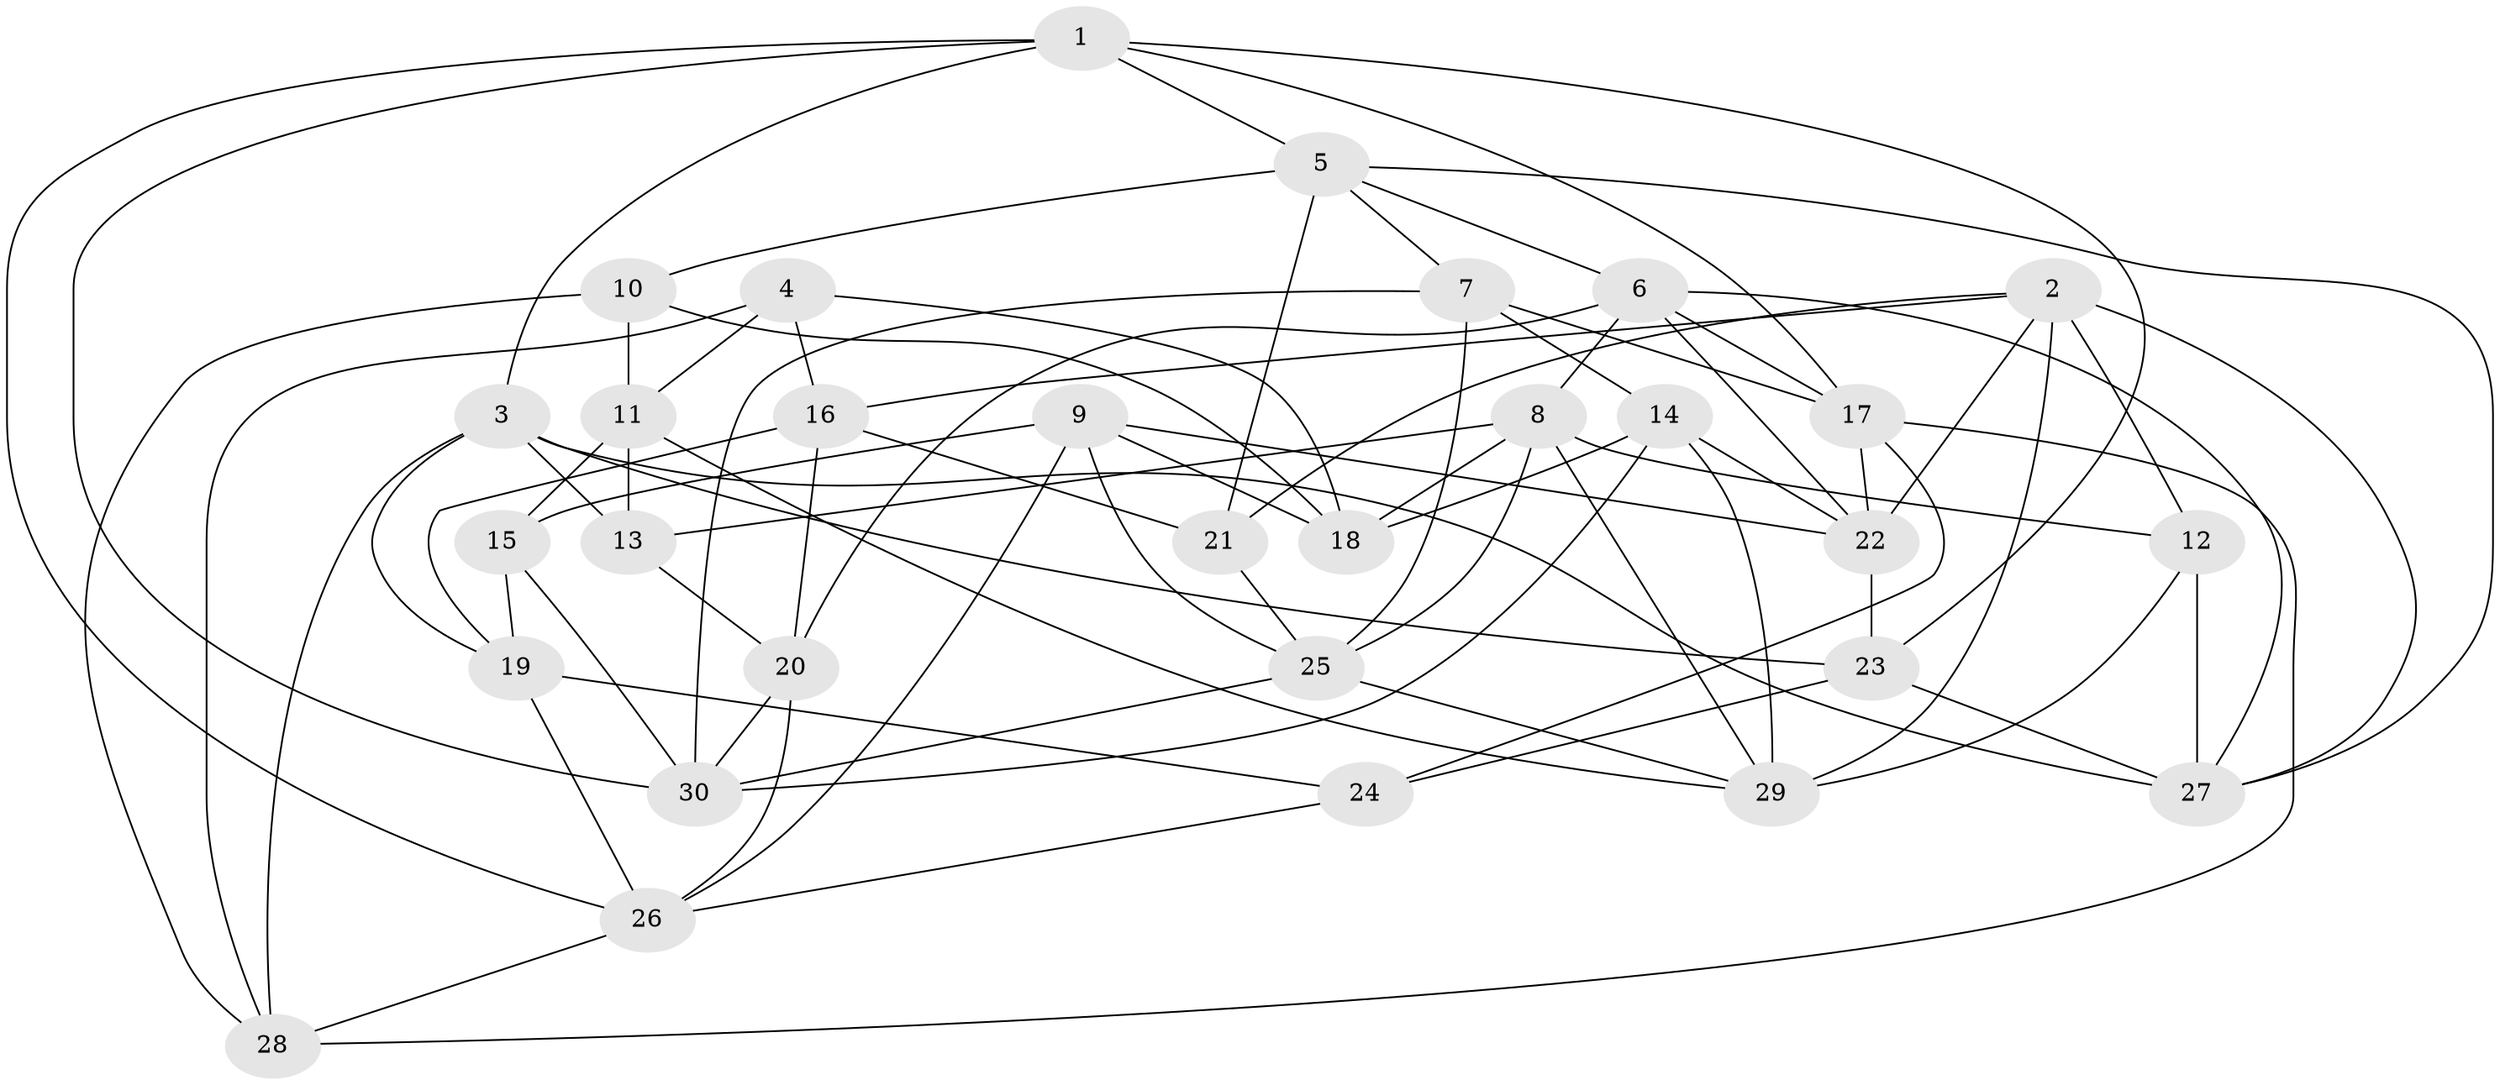 // original degree distribution, {4: 1.0}
// Generated by graph-tools (version 1.1) at 2025/50/03/09/25 03:50:52]
// undirected, 30 vertices, 78 edges
graph export_dot {
graph [start="1"]
  node [color=gray90,style=filled];
  1;
  2;
  3;
  4;
  5;
  6;
  7;
  8;
  9;
  10;
  11;
  12;
  13;
  14;
  15;
  16;
  17;
  18;
  19;
  20;
  21;
  22;
  23;
  24;
  25;
  26;
  27;
  28;
  29;
  30;
  1 -- 3 [weight=1.0];
  1 -- 5 [weight=1.0];
  1 -- 17 [weight=1.0];
  1 -- 23 [weight=1.0];
  1 -- 26 [weight=1.0];
  1 -- 30 [weight=1.0];
  2 -- 12 [weight=1.0];
  2 -- 16 [weight=1.0];
  2 -- 21 [weight=1.0];
  2 -- 22 [weight=1.0];
  2 -- 27 [weight=1.0];
  2 -- 29 [weight=1.0];
  3 -- 13 [weight=1.0];
  3 -- 19 [weight=1.0];
  3 -- 23 [weight=1.0];
  3 -- 27 [weight=1.0];
  3 -- 28 [weight=1.0];
  4 -- 11 [weight=1.0];
  4 -- 16 [weight=1.0];
  4 -- 18 [weight=1.0];
  4 -- 28 [weight=1.0];
  5 -- 6 [weight=1.0];
  5 -- 7 [weight=1.0];
  5 -- 10 [weight=1.0];
  5 -- 21 [weight=1.0];
  5 -- 27 [weight=1.0];
  6 -- 8 [weight=1.0];
  6 -- 17 [weight=1.0];
  6 -- 20 [weight=1.0];
  6 -- 22 [weight=1.0];
  6 -- 27 [weight=1.0];
  7 -- 14 [weight=2.0];
  7 -- 17 [weight=1.0];
  7 -- 25 [weight=1.0];
  7 -- 30 [weight=1.0];
  8 -- 12 [weight=1.0];
  8 -- 13 [weight=1.0];
  8 -- 18 [weight=1.0];
  8 -- 25 [weight=1.0];
  8 -- 29 [weight=1.0];
  9 -- 15 [weight=1.0];
  9 -- 18 [weight=2.0];
  9 -- 22 [weight=1.0];
  9 -- 25 [weight=1.0];
  9 -- 26 [weight=1.0];
  10 -- 11 [weight=2.0];
  10 -- 18 [weight=1.0];
  10 -- 28 [weight=2.0];
  11 -- 13 [weight=1.0];
  11 -- 15 [weight=1.0];
  11 -- 29 [weight=1.0];
  12 -- 27 [weight=1.0];
  12 -- 29 [weight=1.0];
  13 -- 20 [weight=1.0];
  14 -- 18 [weight=1.0];
  14 -- 22 [weight=1.0];
  14 -- 29 [weight=1.0];
  14 -- 30 [weight=1.0];
  15 -- 19 [weight=1.0];
  15 -- 30 [weight=1.0];
  16 -- 19 [weight=1.0];
  16 -- 20 [weight=2.0];
  16 -- 21 [weight=1.0];
  17 -- 22 [weight=1.0];
  17 -- 24 [weight=1.0];
  17 -- 28 [weight=1.0];
  19 -- 24 [weight=2.0];
  19 -- 26 [weight=1.0];
  20 -- 26 [weight=1.0];
  20 -- 30 [weight=1.0];
  21 -- 25 [weight=1.0];
  22 -- 23 [weight=1.0];
  23 -- 24 [weight=2.0];
  23 -- 27 [weight=1.0];
  24 -- 26 [weight=1.0];
  25 -- 29 [weight=1.0];
  25 -- 30 [weight=1.0];
  26 -- 28 [weight=1.0];
}
